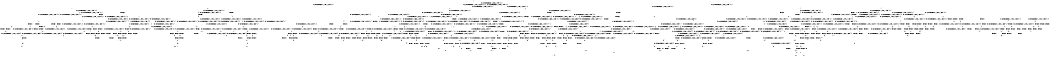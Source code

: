 digraph BCG {
size = "7, 10.5";
center = TRUE;
node [shape = circle];
0 [peripheries = 2];
0 -> 1 [label = "EX !0 !ATOMIC_EXCH_BRANCH (1, +1, TRUE, +0, 3, TRUE) !{0, 1, 2}"];
0 -> 2 [label = "EX !2 !ATOMIC_EXCH_BRANCH (1, +1, TRUE, +1, 1, FALSE) !{0, 1, 2}"];
0 -> 3 [label = "EX !1 !ATOMIC_EXCH_BRANCH (1, +0, TRUE, +0, 1, TRUE) !{0, 1, 2}"];
0 -> 4 [label = "EX !0 !ATOMIC_EXCH_BRANCH (1, +1, TRUE, +0, 3, TRUE) !{0, 1, 2}"];
1 -> 5 [label = "EX !2 !ATOMIC_EXCH_BRANCH (1, +1, TRUE, +1, 1, TRUE) !{0, 1, 2}"];
1 -> 6 [label = "EX !1 !ATOMIC_EXCH_BRANCH (1, +0, TRUE, +0, 1, FALSE) !{0, 1, 2}"];
1 -> 7 [label = "TERMINATE !0"];
2 -> 8 [label = "EX !0 !ATOMIC_EXCH_BRANCH (1, +1, TRUE, +0, 3, FALSE) !{0, 1, 2}"];
2 -> 9 [label = "EX !1 !ATOMIC_EXCH_BRANCH (1, +0, TRUE, +0, 1, FALSE) !{0, 1, 2}"];
2 -> 10 [label = "TERMINATE !2"];
2 -> 11 [label = "EX !0 !ATOMIC_EXCH_BRANCH (1, +1, TRUE, +0, 3, FALSE) !{0, 1, 2}"];
3 -> 3 [label = "EX !1 !ATOMIC_EXCH_BRANCH (1, +0, TRUE, +0, 1, TRUE) !{0, 1, 2}"];
3 -> 12 [label = "EX !0 !ATOMIC_EXCH_BRANCH (1, +1, TRUE, +0, 3, TRUE) !{0, 1, 2}"];
3 -> 13 [label = "EX !2 !ATOMIC_EXCH_BRANCH (1, +1, TRUE, +1, 1, FALSE) !{0, 1, 2}"];
3 -> 14 [label = "EX !0 !ATOMIC_EXCH_BRANCH (1, +1, TRUE, +0, 3, TRUE) !{0, 1, 2}"];
4 -> 15 [label = "EX !1 !ATOMIC_EXCH_BRANCH (1, +0, TRUE, +0, 1, FALSE) !{0, 1, 2}"];
4 -> 16 [label = "EX !2 !ATOMIC_EXCH_BRANCH (1, +1, TRUE, +1, 1, TRUE) !{0, 1, 2}"];
4 -> 17 [label = "EX !1 !ATOMIC_EXCH_BRANCH (1, +0, TRUE, +0, 1, FALSE) !{0, 1, 2}"];
4 -> 18 [label = "TERMINATE !0"];
5 -> 5 [label = "EX !2 !ATOMIC_EXCH_BRANCH (1, +1, TRUE, +1, 1, TRUE) !{0, 1, 2}"];
5 -> 19 [label = "EX !1 !ATOMIC_EXCH_BRANCH (1, +0, TRUE, +0, 1, FALSE) !{0, 1, 2}"];
5 -> 20 [label = "TERMINATE !0"];
6 -> 21 [label = "EX !2 !ATOMIC_EXCH_BRANCH (1, +1, TRUE, +1, 1, FALSE) !{0, 1, 2}"];
6 -> 22 [label = "TERMINATE !0"];
6 -> 23 [label = "TERMINATE !1"];
7 -> 24 [label = "EX !2 !ATOMIC_EXCH_BRANCH (1, +1, TRUE, +1, 1, TRUE) !{1, 2}"];
7 -> 25 [label = "EX !1 !ATOMIC_EXCH_BRANCH (1, +0, TRUE, +0, 1, FALSE) !{1, 2}"];
7 -> 26 [label = "EX !1 !ATOMIC_EXCH_BRANCH (1, +0, TRUE, +0, 1, FALSE) !{1, 2}"];
8 -> 27 [label = "EX !0 !ATOMIC_EXCH_BRANCH (1, +0, FALSE, +1, 2, TRUE) !{0, 1, 2}"];
8 -> 28 [label = "EX !1 !ATOMIC_EXCH_BRANCH (1, +0, TRUE, +0, 1, FALSE) !{0, 1, 2}"];
8 -> 29 [label = "TERMINATE !2"];
8 -> 30 [label = "EX !0 !ATOMIC_EXCH_BRANCH (1, +0, FALSE, +1, 2, TRUE) !{0, 1, 2}"];
9 -> 21 [label = "EX !0 !ATOMIC_EXCH_BRANCH (1, +1, TRUE, +0, 3, TRUE) !{0, 1, 2}"];
9 -> 31 [label = "TERMINATE !2"];
9 -> 32 [label = "TERMINATE !1"];
9 -> 33 [label = "EX !0 !ATOMIC_EXCH_BRANCH (1, +1, TRUE, +0, 3, TRUE) !{0, 1, 2}"];
10 -> 34 [label = "EX !0 !ATOMIC_EXCH_BRANCH (1, +1, TRUE, +0, 3, FALSE) !{0, 1}"];
10 -> 35 [label = "EX !1 !ATOMIC_EXCH_BRANCH (1, +0, TRUE, +0, 1, FALSE) !{0, 1}"];
10 -> 36 [label = "EX !0 !ATOMIC_EXCH_BRANCH (1, +1, TRUE, +0, 3, FALSE) !{0, 1}"];
11 -> 37 [label = "EX !1 !ATOMIC_EXCH_BRANCH (1, +0, TRUE, +0, 1, FALSE) !{0, 1, 2}"];
11 -> 30 [label = "EX !0 !ATOMIC_EXCH_BRANCH (1, +0, FALSE, +1, 2, TRUE) !{0, 1, 2}"];
11 -> 38 [label = "EX !1 !ATOMIC_EXCH_BRANCH (1, +0, TRUE, +0, 1, FALSE) !{0, 1, 2}"];
11 -> 39 [label = "TERMINATE !2"];
12 -> 6 [label = "EX !1 !ATOMIC_EXCH_BRANCH (1, +0, TRUE, +0, 1, FALSE) !{0, 1, 2}"];
12 -> 40 [label = "EX !2 !ATOMIC_EXCH_BRANCH (1, +1, TRUE, +1, 1, TRUE) !{0, 1, 2}"];
12 -> 41 [label = "TERMINATE !0"];
13 -> 9 [label = "EX !1 !ATOMIC_EXCH_BRANCH (1, +0, TRUE, +0, 1, FALSE) !{0, 1, 2}"];
13 -> 42 [label = "EX !0 !ATOMIC_EXCH_BRANCH (1, +1, TRUE, +0, 3, FALSE) !{0, 1, 2}"];
13 -> 43 [label = "TERMINATE !2"];
13 -> 44 [label = "EX !0 !ATOMIC_EXCH_BRANCH (1, +1, TRUE, +0, 3, FALSE) !{0, 1, 2}"];
14 -> 15 [label = "EX !1 !ATOMIC_EXCH_BRANCH (1, +0, TRUE, +0, 1, FALSE) !{0, 1, 2}"];
14 -> 17 [label = "EX !1 !ATOMIC_EXCH_BRANCH (1, +0, TRUE, +0, 1, FALSE) !{0, 1, 2}"];
14 -> 45 [label = "EX !2 !ATOMIC_EXCH_BRANCH (1, +1, TRUE, +1, 1, TRUE) !{0, 1, 2}"];
14 -> 46 [label = "TERMINATE !0"];
15 -> 47 [label = "EX !2 !ATOMIC_EXCH_BRANCH (1, +1, TRUE, +1, 1, FALSE) !{0, 1, 2}"];
15 -> 48 [label = "EX !2 !ATOMIC_EXCH_BRANCH (1, +1, TRUE, +1, 1, FALSE) !{0, 1, 2}"];
15 -> 49 [label = "TERMINATE !0"];
15 -> 50 [label = "TERMINATE !1"];
16 -> 51 [label = "EX !1 !ATOMIC_EXCH_BRANCH (1, +0, TRUE, +0, 1, FALSE) !{0, 1, 2}"];
16 -> 16 [label = "EX !2 !ATOMIC_EXCH_BRANCH (1, +1, TRUE, +1, 1, TRUE) !{0, 1, 2}"];
16 -> 52 [label = "EX !1 !ATOMIC_EXCH_BRANCH (1, +0, TRUE, +0, 1, FALSE) !{0, 1, 2}"];
16 -> 53 [label = "TERMINATE !0"];
17 -> 33 [label = "EX !2 !ATOMIC_EXCH_BRANCH (1, +1, TRUE, +1, 1, FALSE) !{0, 1, 2}"];
17 -> 54 [label = "TERMINATE !0"];
17 -> 55 [label = "TERMINATE !1"];
18 -> 56 [label = "EX !2 !ATOMIC_EXCH_BRANCH (1, +1, TRUE, +1, 1, TRUE) !{1, 2}"];
18 -> 57 [label = "EX !1 !ATOMIC_EXCH_BRANCH (1, +0, TRUE, +0, 1, FALSE) !{1, 2}"];
19 -> 21 [label = "EX !2 !ATOMIC_EXCH_BRANCH (1, +1, TRUE, +1, 1, FALSE) !{0, 1, 2}"];
19 -> 58 [label = "TERMINATE !0"];
19 -> 59 [label = "TERMINATE !1"];
20 -> 24 [label = "EX !2 !ATOMIC_EXCH_BRANCH (1, +1, TRUE, +1, 1, TRUE) !{1, 2}"];
20 -> 60 [label = "EX !1 !ATOMIC_EXCH_BRANCH (1, +0, TRUE, +0, 1, FALSE) !{1, 2}"];
20 -> 61 [label = "EX !1 !ATOMIC_EXCH_BRANCH (1, +0, TRUE, +0, 1, FALSE) !{1, 2}"];
21 -> 62 [label = "TERMINATE !0"];
21 -> 63 [label = "TERMINATE !2"];
21 -> 64 [label = "TERMINATE !1"];
22 -> 65 [label = "EX !2 !ATOMIC_EXCH_BRANCH (1, +1, TRUE, +1, 1, FALSE) !{1, 2}"];
22 -> 66 [label = "TERMINATE !1"];
23 -> 67 [label = "EX !2 !ATOMIC_EXCH_BRANCH (1, +1, TRUE, +1, 1, FALSE) !{0, 2}"];
23 -> 66 [label = "TERMINATE !0"];
24 -> 24 [label = "EX !2 !ATOMIC_EXCH_BRANCH (1, +1, TRUE, +1, 1, TRUE) !{1, 2}"];
24 -> 60 [label = "EX !1 !ATOMIC_EXCH_BRANCH (1, +0, TRUE, +0, 1, FALSE) !{1, 2}"];
24 -> 61 [label = "EX !1 !ATOMIC_EXCH_BRANCH (1, +0, TRUE, +0, 1, FALSE) !{1, 2}"];
25 -> 65 [label = "EX !2 !ATOMIC_EXCH_BRANCH (1, +1, TRUE, +1, 1, FALSE) !{1, 2}"];
25 -> 66 [label = "TERMINATE !1"];
26 -> 68 [label = "EX !2 !ATOMIC_EXCH_BRANCH (1, +1, TRUE, +1, 1, FALSE) !{1, 2}"];
26 -> 69 [label = "EX !2 !ATOMIC_EXCH_BRANCH (1, +1, TRUE, +1, 1, FALSE) !{1, 2}"];
26 -> 70 [label = "TERMINATE !1"];
27 -> 27 [label = "EX !0 !ATOMIC_EXCH_BRANCH (1, +0, FALSE, +1, 2, TRUE) !{0, 1, 2}"];
27 -> 28 [label = "EX !1 !ATOMIC_EXCH_BRANCH (1, +0, TRUE, +0, 1, FALSE) !{0, 1, 2}"];
27 -> 29 [label = "TERMINATE !2"];
27 -> 30 [label = "EX !0 !ATOMIC_EXCH_BRANCH (1, +0, FALSE, +1, 2, TRUE) !{0, 1, 2}"];
28 -> 71 [label = "EX !0 !ATOMIC_EXCH_BRANCH (1, +0, FALSE, +1, 2, FALSE) !{0, 1, 2}"];
28 -> 72 [label = "TERMINATE !2"];
28 -> 73 [label = "TERMINATE !1"];
28 -> 74 [label = "EX !0 !ATOMIC_EXCH_BRANCH (1, +0, FALSE, +1, 2, FALSE) !{0, 1, 2}"];
29 -> 75 [label = "EX !0 !ATOMIC_EXCH_BRANCH (1, +0, FALSE, +1, 2, TRUE) !{0, 1}"];
29 -> 76 [label = "EX !1 !ATOMIC_EXCH_BRANCH (1, +0, TRUE, +0, 1, FALSE) !{0, 1}"];
29 -> 77 [label = "EX !0 !ATOMIC_EXCH_BRANCH (1, +0, FALSE, +1, 2, TRUE) !{0, 1}"];
30 -> 37 [label = "EX !1 !ATOMIC_EXCH_BRANCH (1, +0, TRUE, +0, 1, FALSE) !{0, 1, 2}"];
30 -> 30 [label = "EX !0 !ATOMIC_EXCH_BRANCH (1, +0, FALSE, +1, 2, TRUE) !{0, 1, 2}"];
30 -> 38 [label = "EX !1 !ATOMIC_EXCH_BRANCH (1, +0, TRUE, +0, 1, FALSE) !{0, 1, 2}"];
30 -> 39 [label = "TERMINATE !2"];
31 -> 78 [label = "EX !0 !ATOMIC_EXCH_BRANCH (1, +1, TRUE, +0, 3, TRUE) !{0, 1}"];
31 -> 79 [label = "TERMINATE !1"];
31 -> 80 [label = "EX !0 !ATOMIC_EXCH_BRANCH (1, +1, TRUE, +0, 3, TRUE) !{0, 1}"];
32 -> 67 [label = "EX !0 !ATOMIC_EXCH_BRANCH (1, +1, TRUE, +0, 3, TRUE) !{0, 2}"];
32 -> 79 [label = "TERMINATE !2"];
32 -> 81 [label = "EX !0 !ATOMIC_EXCH_BRANCH (1, +1, TRUE, +0, 3, TRUE) !{0, 2}"];
33 -> 82 [label = "TERMINATE !0"];
33 -> 83 [label = "TERMINATE !2"];
33 -> 84 [label = "TERMINATE !1"];
34 -> 75 [label = "EX !0 !ATOMIC_EXCH_BRANCH (1, +0, FALSE, +1, 2, TRUE) !{0, 1}"];
34 -> 76 [label = "EX !1 !ATOMIC_EXCH_BRANCH (1, +0, TRUE, +0, 1, FALSE) !{0, 1}"];
34 -> 77 [label = "EX !0 !ATOMIC_EXCH_BRANCH (1, +0, FALSE, +1, 2, TRUE) !{0, 1}"];
35 -> 78 [label = "EX !0 !ATOMIC_EXCH_BRANCH (1, +1, TRUE, +0, 3, TRUE) !{0, 1}"];
35 -> 79 [label = "TERMINATE !1"];
35 -> 80 [label = "EX !0 !ATOMIC_EXCH_BRANCH (1, +1, TRUE, +0, 3, TRUE) !{0, 1}"];
36 -> 85 [label = "EX !1 !ATOMIC_EXCH_BRANCH (1, +0, TRUE, +0, 1, FALSE) !{0, 1}"];
36 -> 77 [label = "EX !0 !ATOMIC_EXCH_BRANCH (1, +0, FALSE, +1, 2, TRUE) !{0, 1}"];
36 -> 86 [label = "EX !1 !ATOMIC_EXCH_BRANCH (1, +0, TRUE, +0, 1, FALSE) !{0, 1}"];
37 -> 87 [label = "EX !0 !ATOMIC_EXCH_BRANCH (1, +0, FALSE, +1, 2, FALSE) !{0, 1, 2}"];
37 -> 88 [label = "TERMINATE !2"];
37 -> 89 [label = "TERMINATE !1"];
38 -> 74 [label = "EX !0 !ATOMIC_EXCH_BRANCH (1, +0, FALSE, +1, 2, FALSE) !{0, 1, 2}"];
38 -> 90 [label = "TERMINATE !2"];
38 -> 91 [label = "TERMINATE !1"];
39 -> 92 [label = "EX !0 !ATOMIC_EXCH_BRANCH (1, +0, FALSE, +1, 2, TRUE) !{0, 1}"];
39 -> 93 [label = "EX !1 !ATOMIC_EXCH_BRANCH (1, +0, TRUE, +0, 1, FALSE) !{0, 1}"];
40 -> 19 [label = "EX !1 !ATOMIC_EXCH_BRANCH (1, +0, TRUE, +0, 1, FALSE) !{0, 1, 2}"];
40 -> 40 [label = "EX !2 !ATOMIC_EXCH_BRANCH (1, +1, TRUE, +1, 1, TRUE) !{0, 1, 2}"];
40 -> 94 [label = "TERMINATE !0"];
41 -> 25 [label = "EX !1 !ATOMIC_EXCH_BRANCH (1, +0, TRUE, +0, 1, FALSE) !{1, 2}"];
41 -> 95 [label = "EX !2 !ATOMIC_EXCH_BRANCH (1, +1, TRUE, +1, 1, TRUE) !{1, 2}"];
41 -> 26 [label = "EX !1 !ATOMIC_EXCH_BRANCH (1, +0, TRUE, +0, 1, FALSE) !{1, 2}"];
42 -> 96 [label = "EX !0 !ATOMIC_EXCH_BRANCH (1, +0, FALSE, +1, 2, TRUE) !{0, 1, 2}"];
42 -> 28 [label = "EX !1 !ATOMIC_EXCH_BRANCH (1, +0, TRUE, +0, 1, FALSE) !{0, 1, 2}"];
42 -> 97 [label = "TERMINATE !2"];
42 -> 98 [label = "EX !0 !ATOMIC_EXCH_BRANCH (1, +0, FALSE, +1, 2, TRUE) !{0, 1, 2}"];
43 -> 35 [label = "EX !1 !ATOMIC_EXCH_BRANCH (1, +0, TRUE, +0, 1, FALSE) !{0, 1}"];
43 -> 99 [label = "EX !0 !ATOMIC_EXCH_BRANCH (1, +1, TRUE, +0, 3, FALSE) !{0, 1}"];
43 -> 100 [label = "EX !0 !ATOMIC_EXCH_BRANCH (1, +1, TRUE, +0, 3, FALSE) !{0, 1}"];
44 -> 37 [label = "EX !1 !ATOMIC_EXCH_BRANCH (1, +0, TRUE, +0, 1, FALSE) !{0, 1, 2}"];
44 -> 98 [label = "EX !0 !ATOMIC_EXCH_BRANCH (1, +0, FALSE, +1, 2, TRUE) !{0, 1, 2}"];
44 -> 38 [label = "EX !1 !ATOMIC_EXCH_BRANCH (1, +0, TRUE, +0, 1, FALSE) !{0, 1, 2}"];
44 -> 101 [label = "TERMINATE !2"];
45 -> 51 [label = "EX !1 !ATOMIC_EXCH_BRANCH (1, +0, TRUE, +0, 1, FALSE) !{0, 1, 2}"];
45 -> 52 [label = "EX !1 !ATOMIC_EXCH_BRANCH (1, +0, TRUE, +0, 1, FALSE) !{0, 1, 2}"];
45 -> 45 [label = "EX !2 !ATOMIC_EXCH_BRANCH (1, +1, TRUE, +1, 1, TRUE) !{0, 1, 2}"];
45 -> 102 [label = "TERMINATE !0"];
46 -> 57 [label = "EX !1 !ATOMIC_EXCH_BRANCH (1, +0, TRUE, +0, 1, FALSE) !{1, 2}"];
46 -> 103 [label = "EX !2 !ATOMIC_EXCH_BRANCH (1, +1, TRUE, +1, 1, TRUE) !{1, 2}"];
47 -> 104 [label = "TERMINATE !0"];
47 -> 105 [label = "TERMINATE !2"];
47 -> 106 [label = "TERMINATE !1"];
48 -> 107 [label = "TERMINATE !0"];
48 -> 108 [label = "TERMINATE !2"];
48 -> 109 [label = "TERMINATE !1"];
49 -> 110 [label = "EX !2 !ATOMIC_EXCH_BRANCH (1, +1, TRUE, +1, 1, FALSE) !{1, 2}"];
49 -> 111 [label = "TERMINATE !1"];
50 -> 112 [label = "EX !2 !ATOMIC_EXCH_BRANCH (1, +1, TRUE, +1, 1, FALSE) !{0, 2}"];
50 -> 111 [label = "TERMINATE !0"];
51 -> 47 [label = "EX !2 !ATOMIC_EXCH_BRANCH (1, +1, TRUE, +1, 1, FALSE) !{0, 1, 2}"];
51 -> 48 [label = "EX !2 !ATOMIC_EXCH_BRANCH (1, +1, TRUE, +1, 1, FALSE) !{0, 1, 2}"];
51 -> 113 [label = "TERMINATE !0"];
51 -> 114 [label = "TERMINATE !1"];
52 -> 33 [label = "EX !2 !ATOMIC_EXCH_BRANCH (1, +1, TRUE, +1, 1, FALSE) !{0, 1, 2}"];
52 -> 115 [label = "TERMINATE !0"];
52 -> 116 [label = "TERMINATE !1"];
53 -> 56 [label = "EX !2 !ATOMIC_EXCH_BRANCH (1, +1, TRUE, +1, 1, TRUE) !{1, 2}"];
53 -> 117 [label = "EX !1 !ATOMIC_EXCH_BRANCH (1, +0, TRUE, +0, 1, FALSE) !{1, 2}"];
54 -> 118 [label = "EX !2 !ATOMIC_EXCH_BRANCH (1, +1, TRUE, +1, 1, FALSE) !{1, 2}"];
54 -> 119 [label = "TERMINATE !1"];
55 -> 120 [label = "EX !2 !ATOMIC_EXCH_BRANCH (1, +1, TRUE, +1, 1, FALSE) !{0, 2}"];
55 -> 119 [label = "TERMINATE !0"];
56 -> 56 [label = "EX !2 !ATOMIC_EXCH_BRANCH (1, +1, TRUE, +1, 1, TRUE) !{1, 2}"];
56 -> 117 [label = "EX !1 !ATOMIC_EXCH_BRANCH (1, +0, TRUE, +0, 1, FALSE) !{1, 2}"];
57 -> 118 [label = "EX !2 !ATOMIC_EXCH_BRANCH (1, +1, TRUE, +1, 1, FALSE) !{1, 2}"];
57 -> 119 [label = "TERMINATE !1"];
58 -> 65 [label = "EX !2 !ATOMIC_EXCH_BRANCH (1, +1, TRUE, +1, 1, FALSE) !{1, 2}"];
58 -> 121 [label = "TERMINATE !1"];
59 -> 67 [label = "EX !2 !ATOMIC_EXCH_BRANCH (1, +1, TRUE, +1, 1, FALSE) !{0, 2}"];
59 -> 121 [label = "TERMINATE !0"];
60 -> 65 [label = "EX !2 !ATOMIC_EXCH_BRANCH (1, +1, TRUE, +1, 1, FALSE) !{1, 2}"];
60 -> 121 [label = "TERMINATE !1"];
61 -> 68 [label = "EX !2 !ATOMIC_EXCH_BRANCH (1, +1, TRUE, +1, 1, FALSE) !{1, 2}"];
61 -> 69 [label = "EX !2 !ATOMIC_EXCH_BRANCH (1, +1, TRUE, +1, 1, FALSE) !{1, 2}"];
61 -> 122 [label = "TERMINATE !1"];
62 -> 123 [label = "TERMINATE !2"];
62 -> 124 [label = "TERMINATE !1"];
63 -> 123 [label = "TERMINATE !0"];
63 -> 125 [label = "TERMINATE !1"];
64 -> 124 [label = "TERMINATE !0"];
64 -> 125 [label = "TERMINATE !2"];
65 -> 123 [label = "TERMINATE !2"];
65 -> 124 [label = "TERMINATE !1"];
66 -> 126 [label = "EX !2 !ATOMIC_EXCH_BRANCH (1, +1, TRUE, +1, 1, FALSE) !{2}"];
66 -> 127 [label = "EX !2 !ATOMIC_EXCH_BRANCH (1, +1, TRUE, +1, 1, FALSE) !{2}"];
67 -> 124 [label = "TERMINATE !0"];
67 -> 125 [label = "TERMINATE !2"];
68 -> 128 [label = "TERMINATE !2"];
68 -> 129 [label = "TERMINATE !1"];
69 -> 130 [label = "TERMINATE !2"];
69 -> 131 [label = "TERMINATE !1"];
70 -> 132 [label = "EX !2 !ATOMIC_EXCH_BRANCH (1, +1, TRUE, +1, 1, FALSE) !{2}"];
71 -> 133 [label = "TERMINATE !0"];
71 -> 134 [label = "TERMINATE !2"];
71 -> 135 [label = "TERMINATE !1"];
72 -> 136 [label = "EX !0 !ATOMIC_EXCH_BRANCH (1, +0, FALSE, +1, 2, FALSE) !{0, 1}"];
72 -> 137 [label = "TERMINATE !1"];
72 -> 138 [label = "EX !0 !ATOMIC_EXCH_BRANCH (1, +0, FALSE, +1, 2, FALSE) !{0, 1}"];
73 -> 139 [label = "EX !0 !ATOMIC_EXCH_BRANCH (1, +0, FALSE, +1, 2, FALSE) !{0, 2}"];
73 -> 137 [label = "TERMINATE !2"];
73 -> 140 [label = "EX !0 !ATOMIC_EXCH_BRANCH (1, +0, FALSE, +1, 2, FALSE) !{0, 2}"];
74 -> 141 [label = "TERMINATE !0"];
74 -> 142 [label = "TERMINATE !2"];
74 -> 143 [label = "TERMINATE !1"];
75 -> 75 [label = "EX !0 !ATOMIC_EXCH_BRANCH (1, +0, FALSE, +1, 2, TRUE) !{0, 1}"];
75 -> 76 [label = "EX !1 !ATOMIC_EXCH_BRANCH (1, +0, TRUE, +0, 1, FALSE) !{0, 1}"];
75 -> 77 [label = "EX !0 !ATOMIC_EXCH_BRANCH (1, +0, FALSE, +1, 2, TRUE) !{0, 1}"];
76 -> 136 [label = "EX !0 !ATOMIC_EXCH_BRANCH (1, +0, FALSE, +1, 2, FALSE) !{0, 1}"];
76 -> 137 [label = "TERMINATE !1"];
76 -> 138 [label = "EX !0 !ATOMIC_EXCH_BRANCH (1, +0, FALSE, +1, 2, FALSE) !{0, 1}"];
77 -> 85 [label = "EX !1 !ATOMIC_EXCH_BRANCH (1, +0, TRUE, +0, 1, FALSE) !{0, 1}"];
77 -> 77 [label = "EX !0 !ATOMIC_EXCH_BRANCH (1, +0, FALSE, +1, 2, TRUE) !{0, 1}"];
77 -> 86 [label = "EX !1 !ATOMIC_EXCH_BRANCH (1, +0, TRUE, +0, 1, FALSE) !{0, 1}"];
78 -> 123 [label = "TERMINATE !0"];
78 -> 125 [label = "TERMINATE !1"];
79 -> 144 [label = "EX !0 !ATOMIC_EXCH_BRANCH (1, +1, TRUE, +0, 3, TRUE) !{0}"];
79 -> 145 [label = "EX !0 !ATOMIC_EXCH_BRANCH (1, +1, TRUE, +0, 3, TRUE) !{0}"];
80 -> 146 [label = "TERMINATE !0"];
80 -> 147 [label = "TERMINATE !1"];
81 -> 148 [label = "TERMINATE !0"];
81 -> 149 [label = "TERMINATE !2"];
82 -> 150 [label = "TERMINATE !2"];
82 -> 151 [label = "TERMINATE !1"];
83 -> 150 [label = "TERMINATE !0"];
83 -> 152 [label = "TERMINATE !1"];
84 -> 151 [label = "TERMINATE !0"];
84 -> 152 [label = "TERMINATE !2"];
85 -> 153 [label = "EX !0 !ATOMIC_EXCH_BRANCH (1, +0, FALSE, +1, 2, FALSE) !{0, 1}"];
85 -> 154 [label = "TERMINATE !1"];
85 -> 138 [label = "EX !0 !ATOMIC_EXCH_BRANCH (1, +0, FALSE, +1, 2, FALSE) !{0, 1}"];
86 -> 138 [label = "EX !0 !ATOMIC_EXCH_BRANCH (1, +0, FALSE, +1, 2, FALSE) !{0, 1}"];
86 -> 155 [label = "TERMINATE !1"];
87 -> 156 [label = "TERMINATE !0"];
87 -> 157 [label = "TERMINATE !2"];
87 -> 158 [label = "TERMINATE !1"];
88 -> 159 [label = "EX !0 !ATOMIC_EXCH_BRANCH (1, +0, FALSE, +1, 2, FALSE) !{0, 1}"];
88 -> 160 [label = "TERMINATE !1"];
89 -> 161 [label = "EX !0 !ATOMIC_EXCH_BRANCH (1, +0, FALSE, +1, 2, FALSE) !{0, 2}"];
89 -> 160 [label = "TERMINATE !2"];
90 -> 162 [label = "EX !0 !ATOMIC_EXCH_BRANCH (1, +0, FALSE, +1, 2, FALSE) !{0, 1}"];
90 -> 163 [label = "TERMINATE !1"];
91 -> 164 [label = "EX !0 !ATOMIC_EXCH_BRANCH (1, +0, FALSE, +1, 2, FALSE) !{0, 2}"];
91 -> 163 [label = "TERMINATE !2"];
92 -> 92 [label = "EX !0 !ATOMIC_EXCH_BRANCH (1, +0, FALSE, +1, 2, TRUE) !{0, 1}"];
92 -> 93 [label = "EX !1 !ATOMIC_EXCH_BRANCH (1, +0, TRUE, +0, 1, FALSE) !{0, 1}"];
93 -> 162 [label = "EX !0 !ATOMIC_EXCH_BRANCH (1, +0, FALSE, +1, 2, FALSE) !{0, 1}"];
93 -> 163 [label = "TERMINATE !1"];
94 -> 60 [label = "EX !1 !ATOMIC_EXCH_BRANCH (1, +0, TRUE, +0, 1, FALSE) !{1, 2}"];
94 -> 95 [label = "EX !2 !ATOMIC_EXCH_BRANCH (1, +1, TRUE, +1, 1, TRUE) !{1, 2}"];
94 -> 61 [label = "EX !1 !ATOMIC_EXCH_BRANCH (1, +0, TRUE, +0, 1, FALSE) !{1, 2}"];
95 -> 60 [label = "EX !1 !ATOMIC_EXCH_BRANCH (1, +0, TRUE, +0, 1, FALSE) !{1, 2}"];
95 -> 95 [label = "EX !2 !ATOMIC_EXCH_BRANCH (1, +1, TRUE, +1, 1, TRUE) !{1, 2}"];
95 -> 61 [label = "EX !1 !ATOMIC_EXCH_BRANCH (1, +0, TRUE, +0, 1, FALSE) !{1, 2}"];
96 -> 96 [label = "EX !0 !ATOMIC_EXCH_BRANCH (1, +0, FALSE, +1, 2, TRUE) !{0, 1, 2}"];
96 -> 28 [label = "EX !1 !ATOMIC_EXCH_BRANCH (1, +0, TRUE, +0, 1, FALSE) !{0, 1, 2}"];
96 -> 97 [label = "TERMINATE !2"];
96 -> 98 [label = "EX !0 !ATOMIC_EXCH_BRANCH (1, +0, FALSE, +1, 2, TRUE) !{0, 1, 2}"];
97 -> 165 [label = "EX !0 !ATOMIC_EXCH_BRANCH (1, +0, FALSE, +1, 2, TRUE) !{0, 1}"];
97 -> 76 [label = "EX !1 !ATOMIC_EXCH_BRANCH (1, +0, TRUE, +0, 1, FALSE) !{0, 1}"];
97 -> 166 [label = "EX !0 !ATOMIC_EXCH_BRANCH (1, +0, FALSE, +1, 2, TRUE) !{0, 1}"];
98 -> 37 [label = "EX !1 !ATOMIC_EXCH_BRANCH (1, +0, TRUE, +0, 1, FALSE) !{0, 1, 2}"];
98 -> 98 [label = "EX !0 !ATOMIC_EXCH_BRANCH (1, +0, FALSE, +1, 2, TRUE) !{0, 1, 2}"];
98 -> 38 [label = "EX !1 !ATOMIC_EXCH_BRANCH (1, +0, TRUE, +0, 1, FALSE) !{0, 1, 2}"];
98 -> 101 [label = "TERMINATE !2"];
99 -> 165 [label = "EX !0 !ATOMIC_EXCH_BRANCH (1, +0, FALSE, +1, 2, TRUE) !{0, 1}"];
99 -> 76 [label = "EX !1 !ATOMIC_EXCH_BRANCH (1, +0, TRUE, +0, 1, FALSE) !{0, 1}"];
99 -> 166 [label = "EX !0 !ATOMIC_EXCH_BRANCH (1, +0, FALSE, +1, 2, TRUE) !{0, 1}"];
100 -> 85 [label = "EX !1 !ATOMIC_EXCH_BRANCH (1, +0, TRUE, +0, 1, FALSE) !{0, 1}"];
100 -> 166 [label = "EX !0 !ATOMIC_EXCH_BRANCH (1, +0, FALSE, +1, 2, TRUE) !{0, 1}"];
100 -> 86 [label = "EX !1 !ATOMIC_EXCH_BRANCH (1, +0, TRUE, +0, 1, FALSE) !{0, 1}"];
101 -> 167 [label = "EX !0 !ATOMIC_EXCH_BRANCH (1, +0, FALSE, +1, 2, TRUE) !{0, 1}"];
101 -> 93 [label = "EX !1 !ATOMIC_EXCH_BRANCH (1, +0, TRUE, +0, 1, FALSE) !{0, 1}"];
102 -> 117 [label = "EX !1 !ATOMIC_EXCH_BRANCH (1, +0, TRUE, +0, 1, FALSE) !{1, 2}"];
102 -> 103 [label = "EX !2 !ATOMIC_EXCH_BRANCH (1, +1, TRUE, +1, 1, TRUE) !{1, 2}"];
103 -> 117 [label = "EX !1 !ATOMIC_EXCH_BRANCH (1, +0, TRUE, +0, 1, FALSE) !{1, 2}"];
103 -> 103 [label = "EX !2 !ATOMIC_EXCH_BRANCH (1, +1, TRUE, +1, 1, TRUE) !{1, 2}"];
104 -> 168 [label = "TERMINATE !2"];
104 -> 169 [label = "TERMINATE !1"];
105 -> 168 [label = "TERMINATE !0"];
105 -> 170 [label = "TERMINATE !1"];
106 -> 169 [label = "TERMINATE !0"];
106 -> 170 [label = "TERMINATE !2"];
107 -> 171 [label = "TERMINATE !2"];
107 -> 172 [label = "TERMINATE !1"];
108 -> 171 [label = "TERMINATE !0"];
108 -> 173 [label = "TERMINATE !1"];
109 -> 172 [label = "TERMINATE !0"];
109 -> 173 [label = "TERMINATE !2"];
110 -> 171 [label = "TERMINATE !2"];
110 -> 172 [label = "TERMINATE !1"];
111 -> 174 [label = "EX !2 !ATOMIC_EXCH_BRANCH (1, +1, TRUE, +1, 1, FALSE) !{2}"];
112 -> 172 [label = "TERMINATE !0"];
112 -> 173 [label = "TERMINATE !2"];
113 -> 110 [label = "EX !2 !ATOMIC_EXCH_BRANCH (1, +1, TRUE, +1, 1, FALSE) !{1, 2}"];
113 -> 175 [label = "TERMINATE !1"];
114 -> 112 [label = "EX !2 !ATOMIC_EXCH_BRANCH (1, +1, TRUE, +1, 1, FALSE) !{0, 2}"];
114 -> 175 [label = "TERMINATE !0"];
115 -> 118 [label = "EX !2 !ATOMIC_EXCH_BRANCH (1, +1, TRUE, +1, 1, FALSE) !{1, 2}"];
115 -> 176 [label = "TERMINATE !1"];
116 -> 120 [label = "EX !2 !ATOMIC_EXCH_BRANCH (1, +1, TRUE, +1, 1, FALSE) !{0, 2}"];
116 -> 176 [label = "TERMINATE !0"];
117 -> 118 [label = "EX !2 !ATOMIC_EXCH_BRANCH (1, +1, TRUE, +1, 1, FALSE) !{1, 2}"];
117 -> 176 [label = "TERMINATE !1"];
118 -> 150 [label = "TERMINATE !2"];
118 -> 151 [label = "TERMINATE !1"];
119 -> 177 [label = "EX !2 !ATOMIC_EXCH_BRANCH (1, +1, TRUE, +1, 1, FALSE) !{2}"];
120 -> 151 [label = "TERMINATE !0"];
120 -> 152 [label = "TERMINATE !2"];
121 -> 126 [label = "EX !2 !ATOMIC_EXCH_BRANCH (1, +1, TRUE, +1, 1, FALSE) !{2}"];
121 -> 127 [label = "EX !2 !ATOMIC_EXCH_BRANCH (1, +1, TRUE, +1, 1, FALSE) !{2}"];
122 -> 132 [label = "EX !2 !ATOMIC_EXCH_BRANCH (1, +1, TRUE, +1, 1, FALSE) !{2}"];
123 -> 178 [label = "TERMINATE !1"];
124 -> 178 [label = "TERMINATE !2"];
125 -> 178 [label = "TERMINATE !0"];
126 -> 178 [label = "TERMINATE !2"];
127 -> 179 [label = "TERMINATE !2"];
128 -> 180 [label = "TERMINATE !1"];
129 -> 180 [label = "TERMINATE !2"];
130 -> 181 [label = "TERMINATE !1"];
131 -> 181 [label = "TERMINATE !2"];
132 -> 181 [label = "TERMINATE !2"];
133 -> 182 [label = "TERMINATE !2"];
133 -> 183 [label = "TERMINATE !1"];
134 -> 182 [label = "TERMINATE !0"];
134 -> 184 [label = "TERMINATE !1"];
135 -> 183 [label = "TERMINATE !0"];
135 -> 184 [label = "TERMINATE !2"];
136 -> 182 [label = "TERMINATE !0"];
136 -> 184 [label = "TERMINATE !1"];
137 -> 185 [label = "EX !0 !ATOMIC_EXCH_BRANCH (1, +0, FALSE, +1, 2, FALSE) !{0}"];
137 -> 186 [label = "EX !0 !ATOMIC_EXCH_BRANCH (1, +0, FALSE, +1, 2, FALSE) !{0}"];
138 -> 187 [label = "TERMINATE !0"];
138 -> 188 [label = "TERMINATE !1"];
139 -> 183 [label = "TERMINATE !0"];
139 -> 184 [label = "TERMINATE !2"];
140 -> 189 [label = "TERMINATE !0"];
140 -> 190 [label = "TERMINATE !2"];
141 -> 191 [label = "TERMINATE !2"];
141 -> 192 [label = "TERMINATE !1"];
142 -> 191 [label = "TERMINATE !0"];
142 -> 193 [label = "TERMINATE !1"];
143 -> 192 [label = "TERMINATE !0"];
143 -> 193 [label = "TERMINATE !2"];
144 -> 178 [label = "TERMINATE !0"];
145 -> 194 [label = "TERMINATE !0"];
146 -> 195 [label = "TERMINATE !1"];
147 -> 195 [label = "TERMINATE !0"];
148 -> 196 [label = "TERMINATE !2"];
149 -> 196 [label = "TERMINATE !0"];
150 -> 197 [label = "TERMINATE !1"];
151 -> 197 [label = "TERMINATE !2"];
152 -> 197 [label = "TERMINATE !0"];
153 -> 198 [label = "TERMINATE !0"];
153 -> 199 [label = "TERMINATE !1"];
154 -> 200 [label = "EX !0 !ATOMIC_EXCH_BRANCH (1, +0, FALSE, +1, 2, FALSE) !{0}"];
155 -> 201 [label = "EX !0 !ATOMIC_EXCH_BRANCH (1, +0, FALSE, +1, 2, FALSE) !{0}"];
156 -> 202 [label = "TERMINATE !2"];
156 -> 203 [label = "TERMINATE !1"];
157 -> 202 [label = "TERMINATE !0"];
157 -> 204 [label = "TERMINATE !1"];
158 -> 203 [label = "TERMINATE !0"];
158 -> 204 [label = "TERMINATE !2"];
159 -> 202 [label = "TERMINATE !0"];
159 -> 204 [label = "TERMINATE !1"];
160 -> 205 [label = "EX !0 !ATOMIC_EXCH_BRANCH (1, +0, FALSE, +1, 2, FALSE) !{0}"];
161 -> 203 [label = "TERMINATE !0"];
161 -> 204 [label = "TERMINATE !2"];
162 -> 191 [label = "TERMINATE !0"];
162 -> 193 [label = "TERMINATE !1"];
163 -> 206 [label = "EX !0 !ATOMIC_EXCH_BRANCH (1, +0, FALSE, +1, 2, FALSE) !{0}"];
164 -> 192 [label = "TERMINATE !0"];
164 -> 193 [label = "TERMINATE !2"];
165 -> 165 [label = "EX !0 !ATOMIC_EXCH_BRANCH (1, +0, FALSE, +1, 2, TRUE) !{0, 1}"];
165 -> 76 [label = "EX !1 !ATOMIC_EXCH_BRANCH (1, +0, TRUE, +0, 1, FALSE) !{0, 1}"];
165 -> 166 [label = "EX !0 !ATOMIC_EXCH_BRANCH (1, +0, FALSE, +1, 2, TRUE) !{0, 1}"];
166 -> 85 [label = "EX !1 !ATOMIC_EXCH_BRANCH (1, +0, TRUE, +0, 1, FALSE) !{0, 1}"];
166 -> 166 [label = "EX !0 !ATOMIC_EXCH_BRANCH (1, +0, FALSE, +1, 2, TRUE) !{0, 1}"];
166 -> 86 [label = "EX !1 !ATOMIC_EXCH_BRANCH (1, +0, TRUE, +0, 1, FALSE) !{0, 1}"];
167 -> 167 [label = "EX !0 !ATOMIC_EXCH_BRANCH (1, +0, FALSE, +1, 2, TRUE) !{0, 1}"];
167 -> 93 [label = "EX !1 !ATOMIC_EXCH_BRANCH (1, +0, TRUE, +0, 1, FALSE) !{0, 1}"];
168 -> 207 [label = "TERMINATE !1"];
169 -> 207 [label = "TERMINATE !2"];
170 -> 207 [label = "TERMINATE !0"];
171 -> 208 [label = "TERMINATE !1"];
172 -> 208 [label = "TERMINATE !2"];
173 -> 208 [label = "TERMINATE !0"];
174 -> 208 [label = "TERMINATE !2"];
175 -> 174 [label = "EX !2 !ATOMIC_EXCH_BRANCH (1, +1, TRUE, +1, 1, FALSE) !{2}"];
176 -> 177 [label = "EX !2 !ATOMIC_EXCH_BRANCH (1, +1, TRUE, +1, 1, FALSE) !{2}"];
177 -> 197 [label = "TERMINATE !2"];
178 -> 209 [label = "exit"];
179 -> 210 [label = "exit"];
180 -> 211 [label = "exit"];
181 -> 212 [label = "exit"];
182 -> 213 [label = "TERMINATE !1"];
183 -> 213 [label = "TERMINATE !2"];
184 -> 213 [label = "TERMINATE !0"];
185 -> 213 [label = "TERMINATE !0"];
186 -> 214 [label = "TERMINATE !0"];
187 -> 215 [label = "TERMINATE !1"];
188 -> 215 [label = "TERMINATE !0"];
189 -> 216 [label = "TERMINATE !2"];
190 -> 216 [label = "TERMINATE !0"];
191 -> 217 [label = "TERMINATE !1"];
192 -> 217 [label = "TERMINATE !2"];
193 -> 217 [label = "TERMINATE !0"];
194 -> 218 [label = "exit"];
195 -> 219 [label = "exit"];
196 -> 220 [label = "exit"];
197 -> 221 [label = "exit"];
198 -> 222 [label = "TERMINATE !1"];
199 -> 222 [label = "TERMINATE !0"];
200 -> 222 [label = "TERMINATE !0"];
201 -> 215 [label = "TERMINATE !0"];
202 -> 223 [label = "TERMINATE !1"];
203 -> 223 [label = "TERMINATE !2"];
204 -> 223 [label = "TERMINATE !0"];
205 -> 223 [label = "TERMINATE !0"];
206 -> 217 [label = "TERMINATE !0"];
207 -> 224 [label = "exit"];
208 -> 225 [label = "exit"];
213 -> 209 [label = "exit"];
214 -> 218 [label = "exit"];
215 -> 219 [label = "exit"];
216 -> 220 [label = "exit"];
217 -> 221 [label = "exit"];
222 -> 226 [label = "exit"];
223 -> 225 [label = "exit"];
}
